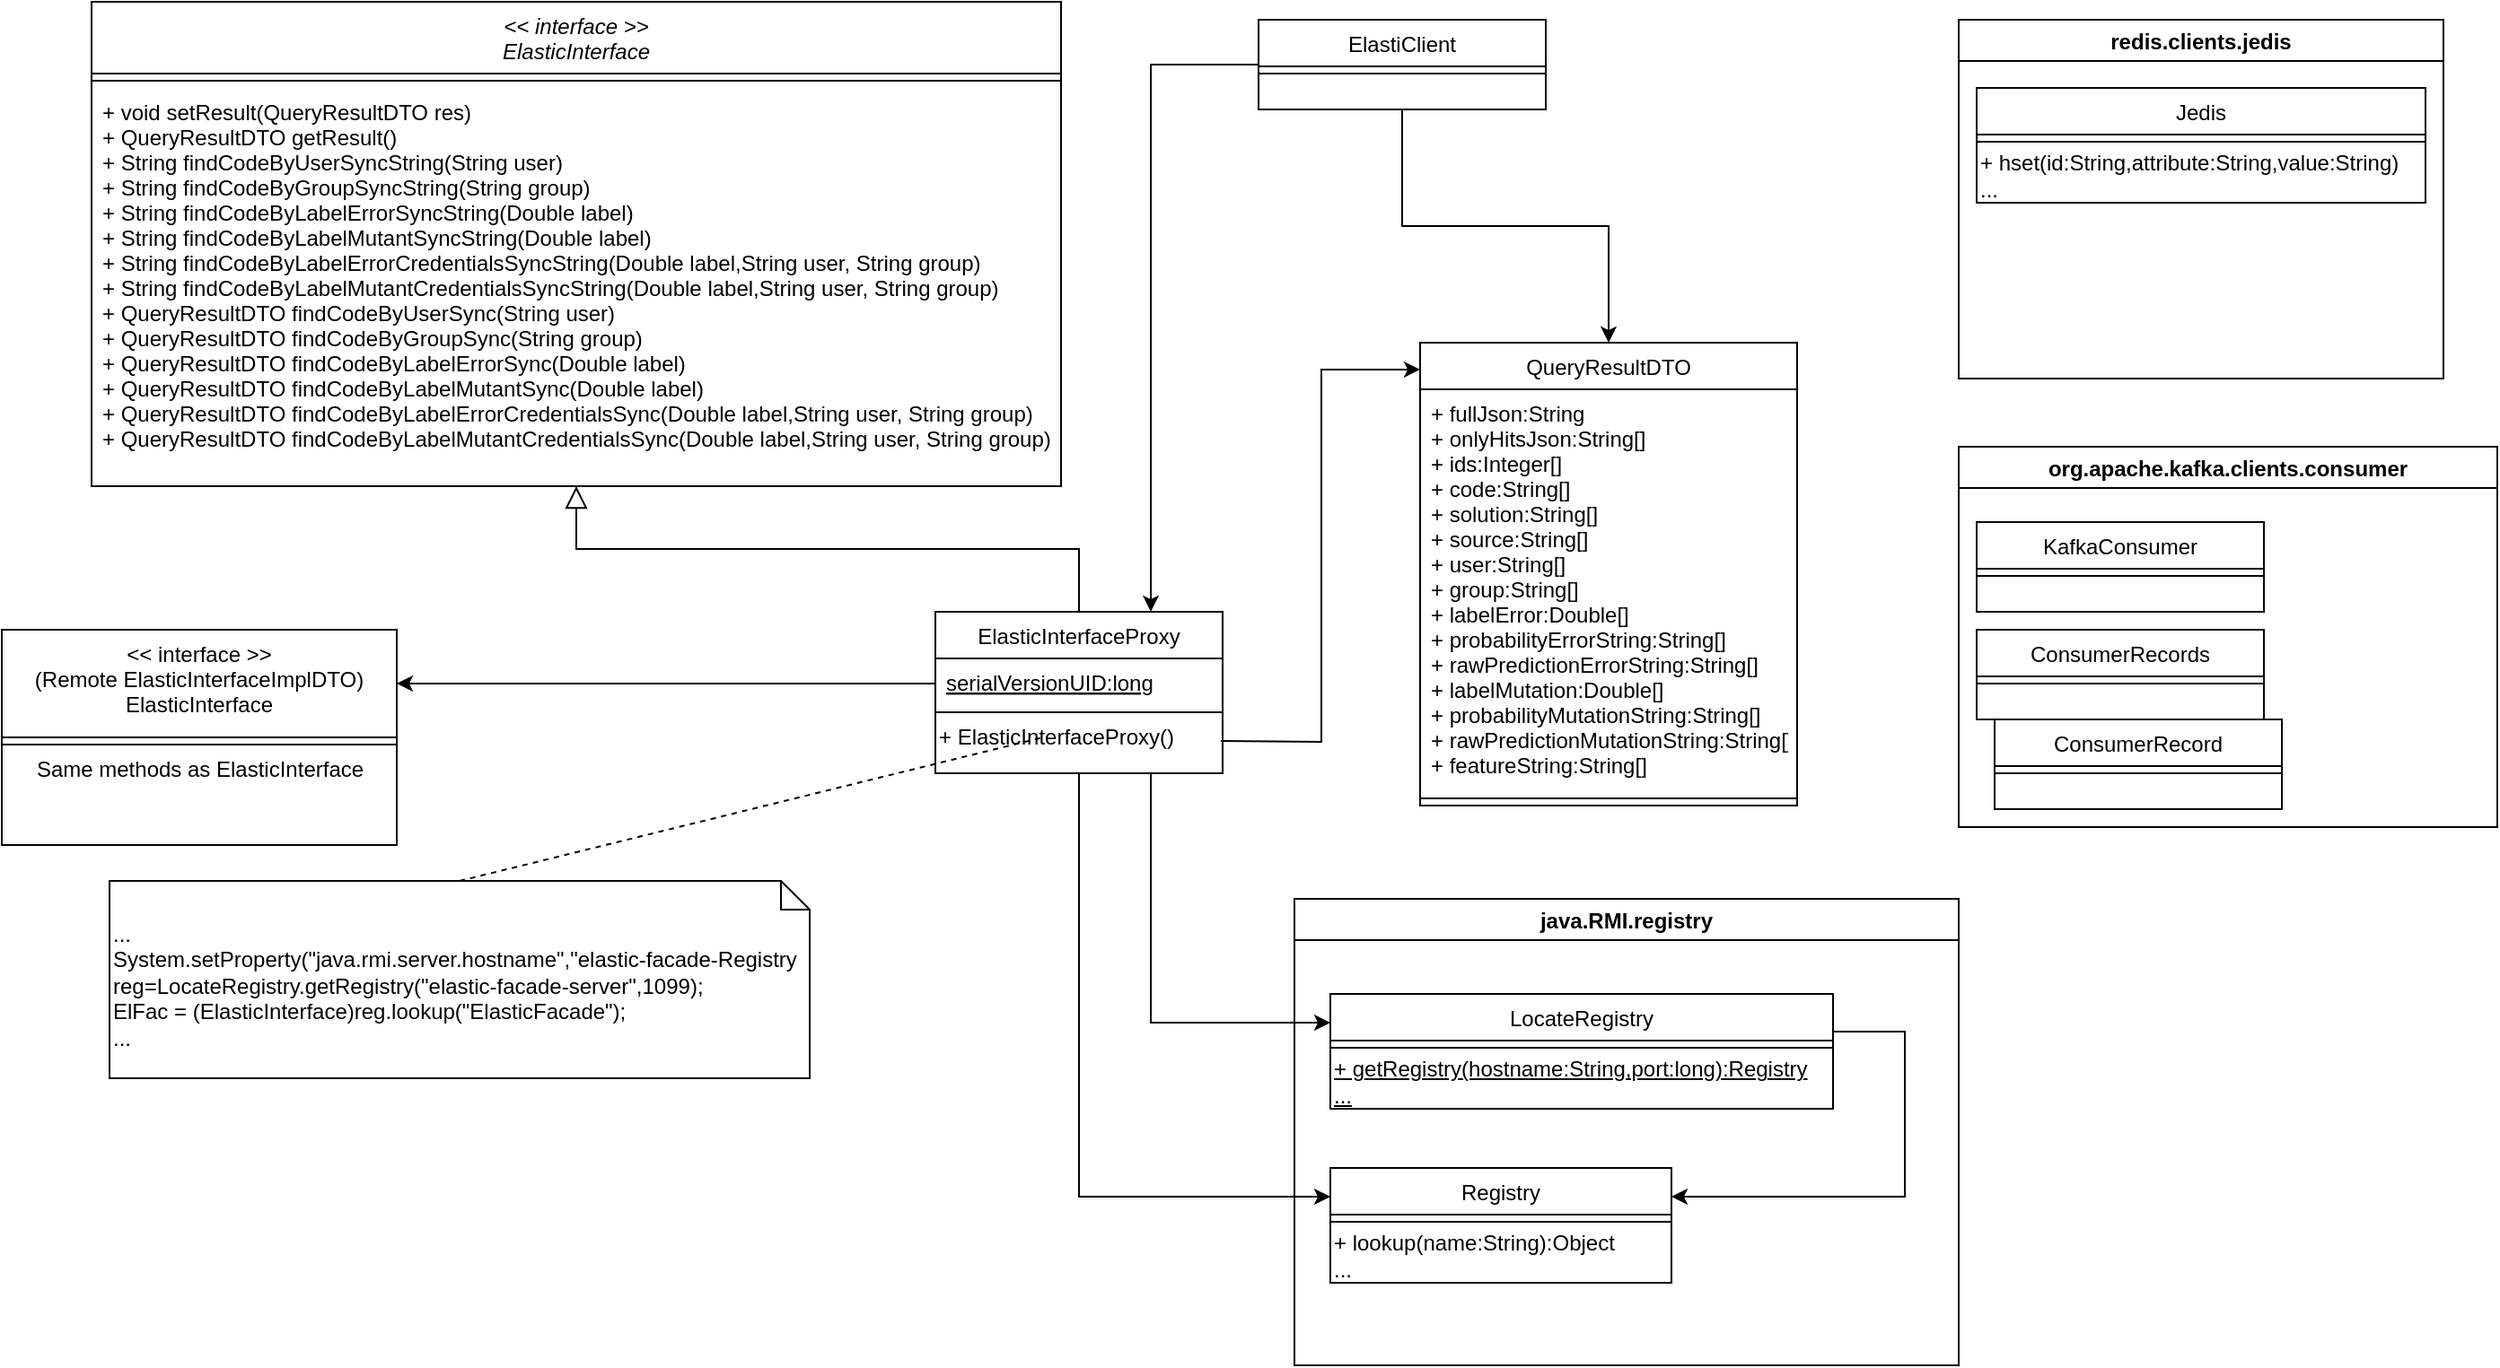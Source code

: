 <mxfile version="15.6.2" type="github">
  <diagram id="C5RBs43oDa-KdzZeNtuy" name="Page-1">
    <mxGraphModel dx="2249" dy="724" grid="1" gridSize="10" guides="1" tooltips="1" connect="1" arrows="1" fold="1" page="1" pageScale="1" pageWidth="827" pageHeight="1169" math="0" shadow="0">
      <root>
        <mxCell id="WIyWlLk6GJQsqaUBKTNV-0" />
        <mxCell id="WIyWlLk6GJQsqaUBKTNV-1" parent="WIyWlLk6GJQsqaUBKTNV-0" />
        <mxCell id="zkfFHV4jXpPFQw0GAbJ--0" value="&lt;&lt; interface &gt;&gt;&#xa;ElasticInterface" style="swimlane;fontStyle=2;align=center;verticalAlign=top;childLayout=stackLayout;horizontal=1;startSize=40;horizontalStack=0;resizeParent=1;resizeLast=0;collapsible=1;marginBottom=0;rounded=0;shadow=0;strokeWidth=1;" parent="WIyWlLk6GJQsqaUBKTNV-1" vertex="1">
          <mxGeometry x="-10" width="540" height="270" as="geometry">
            <mxRectangle x="230" y="140" width="160" height="26" as="alternateBounds" />
          </mxGeometry>
        </mxCell>
        <mxCell id="zkfFHV4jXpPFQw0GAbJ--4" value="" style="line;html=1;strokeWidth=1;align=left;verticalAlign=middle;spacingTop=-1;spacingLeft=3;spacingRight=3;rotatable=0;labelPosition=right;points=[];portConstraint=eastwest;" parent="zkfFHV4jXpPFQw0GAbJ--0" vertex="1">
          <mxGeometry y="40" width="540" height="8" as="geometry" />
        </mxCell>
        <mxCell id="zkfFHV4jXpPFQw0GAbJ--5" value="+ void setResult(QueryResultDTO res) &#xa;+ QueryResultDTO getResult() &#xa;+ String findCodeByUserSyncString(String user) &#xa;+ String findCodeByGroupSyncString(String group) &#xa;+ String findCodeByLabelErrorSyncString(Double label) &#xa;+ String findCodeByLabelMutantSyncString(Double label) &#xa;+ String findCodeByLabelErrorCredentialsSyncString(Double label,String user, String group) &#xa;+ String findCodeByLabelMutantCredentialsSyncString(Double label,String user, String group) &#xa;+ QueryResultDTO findCodeByUserSync(String user) &#xa;+ QueryResultDTO findCodeByGroupSync(String group) &#xa;+ QueryResultDTO findCodeByLabelErrorSync(Double label) &#xa;+ QueryResultDTO findCodeByLabelMutantSync(Double label) &#xa;+ QueryResultDTO findCodeByLabelErrorCredentialsSync(Double label,String user, String group) &#xa;+ QueryResultDTO findCodeByLabelMutantCredentialsSync(Double label,String user, String group) &#xa;" style="text;align=left;verticalAlign=top;spacingLeft=4;spacingRight=4;overflow=hidden;rotatable=0;points=[[0,0.5],[1,0.5]];portConstraint=eastwest;" parent="zkfFHV4jXpPFQw0GAbJ--0" vertex="1">
          <mxGeometry y="48" width="540" height="222" as="geometry" />
        </mxCell>
        <mxCell id="zkfFHV4jXpPFQw0GAbJ--6" value="&lt;&lt; interface &gt;&gt;&#xa;(Remote ElasticInterfaceImplDTO)&#xa;ElasticInterface" style="swimlane;fontStyle=0;align=center;verticalAlign=top;childLayout=stackLayout;horizontal=1;startSize=60;horizontalStack=0;resizeParent=1;resizeLast=0;collapsible=1;marginBottom=0;rounded=0;shadow=0;strokeWidth=1;" parent="WIyWlLk6GJQsqaUBKTNV-1" vertex="1">
          <mxGeometry x="-60" y="350" width="220" height="120" as="geometry">
            <mxRectangle x="130" y="380" width="160" height="26" as="alternateBounds" />
          </mxGeometry>
        </mxCell>
        <mxCell id="zkfFHV4jXpPFQw0GAbJ--9" value="" style="line;html=1;strokeWidth=1;align=left;verticalAlign=middle;spacingTop=-1;spacingLeft=3;spacingRight=3;rotatable=0;labelPosition=right;points=[];portConstraint=eastwest;" parent="zkfFHV4jXpPFQw0GAbJ--6" vertex="1">
          <mxGeometry y="60" width="220" height="8" as="geometry" />
        </mxCell>
        <mxCell id="Kh6skNde1Fd5iUF5DBpw-3" value="Same methods as ElasticInterface" style="text;html=1;align=center;verticalAlign=middle;resizable=0;points=[];autosize=1;strokeColor=none;fillColor=none;" vertex="1" parent="zkfFHV4jXpPFQw0GAbJ--6">
          <mxGeometry y="68" width="220" height="20" as="geometry" />
        </mxCell>
        <mxCell id="Kh6skNde1Fd5iUF5DBpw-0" style="edgeStyle=orthogonalEdgeStyle;rounded=0;orthogonalLoop=1;jettySize=auto;html=1;exitX=0;exitY=0.5;exitDx=0;exitDy=0;entryX=1;entryY=0.25;entryDx=0;entryDy=0;" edge="1" parent="WIyWlLk6GJQsqaUBKTNV-1" source="zkfFHV4jXpPFQw0GAbJ--14" target="zkfFHV4jXpPFQw0GAbJ--6">
          <mxGeometry relative="1" as="geometry">
            <Array as="points">
              <mxPoint x="460" y="380" />
            </Array>
          </mxGeometry>
        </mxCell>
        <mxCell id="Kh6skNde1Fd5iUF5DBpw-7" style="edgeStyle=orthogonalEdgeStyle;rounded=0;orthogonalLoop=1;jettySize=auto;html=1;exitX=0.75;exitY=1;exitDx=0;exitDy=0;entryX=0;entryY=0.25;entryDx=0;entryDy=0;" edge="1" parent="WIyWlLk6GJQsqaUBKTNV-1" source="zkfFHV4jXpPFQw0GAbJ--13" target="2bxaREs7knKv4sqMbuMS-90">
          <mxGeometry relative="1" as="geometry" />
        </mxCell>
        <mxCell id="Kh6skNde1Fd5iUF5DBpw-8" style="edgeStyle=orthogonalEdgeStyle;rounded=0;orthogonalLoop=1;jettySize=auto;html=1;exitX=0.5;exitY=1;exitDx=0;exitDy=0;entryX=0;entryY=0.25;entryDx=0;entryDy=0;" edge="1" parent="WIyWlLk6GJQsqaUBKTNV-1" source="zkfFHV4jXpPFQw0GAbJ--13" target="2bxaREs7knKv4sqMbuMS-92">
          <mxGeometry relative="1" as="geometry" />
        </mxCell>
        <mxCell id="zkfFHV4jXpPFQw0GAbJ--13" value="ElasticInterfaceProxy" style="swimlane;fontStyle=0;align=center;verticalAlign=top;childLayout=stackLayout;horizontal=1;startSize=26;horizontalStack=0;resizeParent=1;resizeLast=0;collapsible=1;marginBottom=0;rounded=0;shadow=0;strokeWidth=1;" parent="WIyWlLk6GJQsqaUBKTNV-1" vertex="1">
          <mxGeometry x="460" y="340" width="160" height="90" as="geometry">
            <mxRectangle x="340" y="380" width="170" height="26" as="alternateBounds" />
          </mxGeometry>
        </mxCell>
        <mxCell id="zkfFHV4jXpPFQw0GAbJ--14" value="serialVersionUID:long" style="text;align=left;verticalAlign=top;spacingLeft=4;spacingRight=4;overflow=hidden;rotatable=0;points=[[0,0.5],[1,0.5]];portConstraint=eastwest;fontStyle=4" parent="zkfFHV4jXpPFQw0GAbJ--13" vertex="1">
          <mxGeometry y="26" width="160" height="26" as="geometry" />
        </mxCell>
        <mxCell id="zkfFHV4jXpPFQw0GAbJ--15" value="" style="line;html=1;strokeWidth=1;align=left;verticalAlign=middle;spacingTop=-1;spacingLeft=3;spacingRight=3;rotatable=0;labelPosition=right;points=[];portConstraint=eastwest;" parent="zkfFHV4jXpPFQw0GAbJ--13" vertex="1">
          <mxGeometry y="52" width="160" height="8" as="geometry" />
        </mxCell>
        <mxCell id="Kh6skNde1Fd5iUF5DBpw-4" value="+ ElasticInterfaceProxy()" style="text;html=1;align=left;verticalAlign=middle;resizable=0;points=[];autosize=1;strokeColor=none;fillColor=none;" vertex="1" parent="zkfFHV4jXpPFQw0GAbJ--13">
          <mxGeometry y="60" width="160" height="20" as="geometry" />
        </mxCell>
        <mxCell id="zkfFHV4jXpPFQw0GAbJ--16" value="" style="endArrow=block;endSize=10;endFill=0;shadow=0;strokeWidth=1;rounded=0;edgeStyle=elbowEdgeStyle;elbow=vertical;" parent="WIyWlLk6GJQsqaUBKTNV-1" source="zkfFHV4jXpPFQw0GAbJ--13" target="zkfFHV4jXpPFQw0GAbJ--0" edge="1">
          <mxGeometry width="160" relative="1" as="geometry">
            <mxPoint x="210" y="373" as="sourcePoint" />
            <mxPoint x="310" y="271" as="targetPoint" />
          </mxGeometry>
        </mxCell>
        <mxCell id="2bxaREs7knKv4sqMbuMS-3" value="QueryResultDTO" style="swimlane;fontStyle=0;align=center;verticalAlign=top;childLayout=stackLayout;horizontal=1;startSize=26;horizontalStack=0;resizeParent=1;resizeLast=0;collapsible=1;marginBottom=0;rounded=0;shadow=0;strokeWidth=1;" parent="WIyWlLk6GJQsqaUBKTNV-1" vertex="1">
          <mxGeometry x="730" y="190" width="210" height="258" as="geometry">
            <mxRectangle x="130" y="380" width="160" height="26" as="alternateBounds" />
          </mxGeometry>
        </mxCell>
        <mxCell id="2bxaREs7knKv4sqMbuMS-4" value="+ fullJson:String&#xa;+ onlyHitsJson:String[]&#xa;+ ids:Integer[]&#xa;+ code:String[] &#xa;+ solution:String[] &#xa;+ source:String[] &#xa;+ user:String[] &#xa;+ group:String[] &#xa;+ labelError:Double[] &#xa;+ probabilityErrorString:String[] &#xa;+ rawPredictionErrorString:String[] &#xa;+ labelMutation:Double[] &#xa;+ probabilityMutationString:String[] &#xa;+ rawPredictionMutationString:String[] &#xa;+ featureString:String[] &#xa;" style="text;align=left;verticalAlign=top;spacingLeft=4;spacingRight=4;overflow=hidden;rotatable=0;points=[[0,0.5],[1,0.5]];portConstraint=eastwest;rounded=0;shadow=0;html=0;" parent="2bxaREs7knKv4sqMbuMS-3" vertex="1">
          <mxGeometry y="26" width="210" height="224" as="geometry" />
        </mxCell>
        <mxCell id="2bxaREs7knKv4sqMbuMS-5" value="" style="line;html=1;strokeWidth=1;align=left;verticalAlign=middle;spacingTop=-1;spacingLeft=3;spacingRight=3;rotatable=0;labelPosition=right;points=[];portConstraint=eastwest;" parent="2bxaREs7knKv4sqMbuMS-3" vertex="1">
          <mxGeometry y="250" width="210" height="8" as="geometry" />
        </mxCell>
        <mxCell id="2bxaREs7knKv4sqMbuMS-17" style="edgeStyle=orthogonalEdgeStyle;rounded=0;orthogonalLoop=1;jettySize=auto;html=1;exitX=0;exitY=0.5;exitDx=0;exitDy=0;entryX=0.75;entryY=0;entryDx=0;entryDy=0;" parent="WIyWlLk6GJQsqaUBKTNV-1" source="2bxaREs7knKv4sqMbuMS-13" target="zkfFHV4jXpPFQw0GAbJ--13" edge="1">
          <mxGeometry relative="1" as="geometry" />
        </mxCell>
        <mxCell id="Kh6skNde1Fd5iUF5DBpw-1" style="edgeStyle=orthogonalEdgeStyle;rounded=0;orthogonalLoop=1;jettySize=auto;html=1;exitX=0.5;exitY=1;exitDx=0;exitDy=0;entryX=0.5;entryY=0;entryDx=0;entryDy=0;" edge="1" parent="WIyWlLk6GJQsqaUBKTNV-1" source="2bxaREs7knKv4sqMbuMS-13" target="2bxaREs7knKv4sqMbuMS-3">
          <mxGeometry relative="1" as="geometry" />
        </mxCell>
        <mxCell id="2bxaREs7knKv4sqMbuMS-13" value="ElastiClient" style="swimlane;fontStyle=0;align=center;verticalAlign=top;childLayout=stackLayout;horizontal=1;startSize=26;horizontalStack=0;resizeParent=1;resizeLast=0;collapsible=1;marginBottom=0;rounded=0;shadow=0;strokeWidth=1;" parent="WIyWlLk6GJQsqaUBKTNV-1" vertex="1">
          <mxGeometry x="640" y="10" width="160" height="50" as="geometry">
            <mxRectangle x="340" y="380" width="170" height="26" as="alternateBounds" />
          </mxGeometry>
        </mxCell>
        <mxCell id="2bxaREs7knKv4sqMbuMS-15" value="" style="line;html=1;strokeWidth=1;align=left;verticalAlign=middle;spacingTop=-1;spacingLeft=3;spacingRight=3;rotatable=0;labelPosition=right;points=[];portConstraint=eastwest;" parent="2bxaREs7knKv4sqMbuMS-13" vertex="1">
          <mxGeometry y="26" width="160" height="8" as="geometry" />
        </mxCell>
        <mxCell id="2bxaREs7knKv4sqMbuMS-67" style="edgeStyle=orthogonalEdgeStyle;rounded=0;orthogonalLoop=1;jettySize=auto;html=1;entryX=0;entryY=0.25;entryDx=0;entryDy=0;" parent="WIyWlLk6GJQsqaUBKTNV-1" target="2bxaREs7knKv4sqMbuMS-61" edge="1">
          <mxGeometry relative="1" as="geometry">
            <mxPoint x="440" y="685" as="sourcePoint" />
          </mxGeometry>
        </mxCell>
        <mxCell id="2bxaREs7knKv4sqMbuMS-72" style="edgeStyle=orthogonalEdgeStyle;rounded=0;orthogonalLoop=1;jettySize=auto;html=1;entryX=0;entryY=0.25;entryDx=0;entryDy=0;" parent="WIyWlLk6GJQsqaUBKTNV-1" target="2bxaREs7knKv4sqMbuMS-68" edge="1">
          <mxGeometry relative="1" as="geometry">
            <mxPoint x="440" y="685" as="sourcePoint" />
          </mxGeometry>
        </mxCell>
        <mxCell id="2bxaREs7knKv4sqMbuMS-77" style="edgeStyle=orthogonalEdgeStyle;rounded=0;orthogonalLoop=1;jettySize=auto;html=1;entryX=0;entryY=0.25;entryDx=0;entryDy=0;" parent="WIyWlLk6GJQsqaUBKTNV-1" target="2bxaREs7knKv4sqMbuMS-73" edge="1">
          <mxGeometry relative="1" as="geometry">
            <mxPoint x="440" y="685" as="sourcePoint" />
          </mxGeometry>
        </mxCell>
        <mxCell id="2bxaREs7knKv4sqMbuMS-89" value="java.RMI.registry" style="swimlane;align=center;" parent="WIyWlLk6GJQsqaUBKTNV-1" vertex="1">
          <mxGeometry x="660" y="500" width="370" height="260" as="geometry" />
        </mxCell>
        <mxCell id="2bxaREs7knKv4sqMbuMS-96" style="edgeStyle=orthogonalEdgeStyle;rounded=0;orthogonalLoop=1;jettySize=auto;html=1;exitX=1;exitY=0.25;exitDx=0;exitDy=0;entryX=1;entryY=0.25;entryDx=0;entryDy=0;" parent="2bxaREs7knKv4sqMbuMS-89" source="2bxaREs7knKv4sqMbuMS-90" target="2bxaREs7knKv4sqMbuMS-92" edge="1">
          <mxGeometry relative="1" as="geometry">
            <Array as="points">
              <mxPoint x="300" y="74" />
              <mxPoint x="340" y="74" />
              <mxPoint x="340" y="166" />
            </Array>
          </mxGeometry>
        </mxCell>
        <mxCell id="2bxaREs7knKv4sqMbuMS-90" value="LocateRegistry" style="swimlane;fontStyle=0;align=center;verticalAlign=top;childLayout=stackLayout;horizontal=1;startSize=26;horizontalStack=0;resizeParent=1;resizeLast=0;collapsible=1;marginBottom=0;rounded=0;shadow=0;strokeWidth=1;" parent="2bxaREs7knKv4sqMbuMS-89" vertex="1">
          <mxGeometry x="20" y="53" width="280" height="64" as="geometry">
            <mxRectangle x="340" y="380" width="170" height="26" as="alternateBounds" />
          </mxGeometry>
        </mxCell>
        <mxCell id="2bxaREs7knKv4sqMbuMS-91" value="" style="line;html=1;strokeWidth=1;align=left;verticalAlign=middle;spacingTop=-1;spacingLeft=3;spacingRight=3;rotatable=0;labelPosition=right;points=[];portConstraint=eastwest;" parent="2bxaREs7knKv4sqMbuMS-90" vertex="1">
          <mxGeometry y="26" width="280" height="8" as="geometry" />
        </mxCell>
        <mxCell id="2bxaREs7knKv4sqMbuMS-94" value="&lt;div&gt;+ getRegistry(hostname:String,port:long):Registry&lt;/div&gt;&lt;div&gt;...&lt;br&gt;&lt;/div&gt;" style="text;html=1;align=left;verticalAlign=middle;resizable=0;points=[];autosize=1;strokeColor=none;fillColor=none;fontStyle=4" parent="2bxaREs7knKv4sqMbuMS-90" vertex="1">
          <mxGeometry y="34" width="280" height="30" as="geometry" />
        </mxCell>
        <mxCell id="2bxaREs7knKv4sqMbuMS-92" value="Registry" style="swimlane;fontStyle=0;align=center;verticalAlign=top;childLayout=stackLayout;horizontal=1;startSize=26;horizontalStack=0;resizeParent=1;resizeLast=0;collapsible=1;marginBottom=0;rounded=0;shadow=0;strokeWidth=1;" parent="2bxaREs7knKv4sqMbuMS-89" vertex="1">
          <mxGeometry x="20" y="150" width="190" height="64" as="geometry">
            <mxRectangle x="340" y="380" width="170" height="26" as="alternateBounds" />
          </mxGeometry>
        </mxCell>
        <mxCell id="2bxaREs7knKv4sqMbuMS-93" value="" style="line;html=1;strokeWidth=1;align=left;verticalAlign=middle;spacingTop=-1;spacingLeft=3;spacingRight=3;rotatable=0;labelPosition=right;points=[];portConstraint=eastwest;" parent="2bxaREs7knKv4sqMbuMS-92" vertex="1">
          <mxGeometry y="26" width="190" height="8" as="geometry" />
        </mxCell>
        <mxCell id="2bxaREs7knKv4sqMbuMS-95" value="&lt;div&gt;+ lookup(name:String):Object&lt;/div&gt;&lt;div&gt;...&lt;/div&gt;" style="text;html=1;align=left;verticalAlign=middle;resizable=0;points=[];autosize=1;strokeColor=none;fillColor=none;" parent="2bxaREs7knKv4sqMbuMS-92" vertex="1">
          <mxGeometry y="34" width="190" height="30" as="geometry" />
        </mxCell>
        <mxCell id="Kh6skNde1Fd5iUF5DBpw-2" style="edgeStyle=orthogonalEdgeStyle;rounded=0;orthogonalLoop=1;jettySize=auto;html=1;exitX=0.994;exitY=0.6;exitDx=0;exitDy=0;entryX=0;entryY=0.058;entryDx=0;entryDy=0;entryPerimeter=0;exitPerimeter=0;" edge="1" parent="WIyWlLk6GJQsqaUBKTNV-1" target="2bxaREs7knKv4sqMbuMS-3">
          <mxGeometry relative="1" as="geometry">
            <mxPoint x="619.04" y="412" as="sourcePoint" />
          </mxGeometry>
        </mxCell>
        <mxCell id="Kh6skNde1Fd5iUF5DBpw-5" value="&lt;div&gt;...&lt;/div&gt;&lt;div&gt;System.setProperty(&quot;java.rmi.server.hostname&quot;,&quot;elastic-facade-Registry reg=LocateRegistry.getRegistry(&quot;elastic-facade-server&quot;,1099);&lt;/div&gt;&lt;div&gt;ElFac = (ElasticInterface)reg.lookup(&quot;ElasticFacade&quot;);&lt;/div&gt;&lt;div&gt;...&lt;br&gt;&lt;/div&gt;" style="shape=note2;boundedLbl=1;whiteSpace=wrap;html=1;size=16;verticalAlign=top;align=left;" vertex="1" parent="WIyWlLk6GJQsqaUBKTNV-1">
          <mxGeometry y="490" width="390" height="110" as="geometry" />
        </mxCell>
        <mxCell id="Kh6skNde1Fd5iUF5DBpw-6" value="" style="endArrow=none;dashed=1;html=1;rounded=0;entryX=0.375;entryY=0.5;entryDx=0;entryDy=0;entryPerimeter=0;exitX=0.5;exitY=0;exitDx=0;exitDy=0;exitPerimeter=0;" edge="1" parent="WIyWlLk6GJQsqaUBKTNV-1" source="Kh6skNde1Fd5iUF5DBpw-5" target="Kh6skNde1Fd5iUF5DBpw-4">
          <mxGeometry width="50" height="50" relative="1" as="geometry">
            <mxPoint x="360" y="250" as="sourcePoint" />
            <mxPoint x="410" y="200" as="targetPoint" />
          </mxGeometry>
        </mxCell>
        <mxCell id="Kh6skNde1Fd5iUF5DBpw-9" value="redis.clients.jedis" style="swimlane;align=center;" vertex="1" parent="WIyWlLk6GJQsqaUBKTNV-1">
          <mxGeometry x="1030" y="10" width="270" height="200" as="geometry" />
        </mxCell>
        <mxCell id="Kh6skNde1Fd5iUF5DBpw-17" value="Jedis" style="swimlane;fontStyle=0;align=center;verticalAlign=top;childLayout=stackLayout;horizontal=1;startSize=26;horizontalStack=0;resizeParent=1;resizeLast=0;collapsible=1;marginBottom=0;rounded=0;shadow=0;strokeWidth=1;" vertex="1" parent="Kh6skNde1Fd5iUF5DBpw-9">
          <mxGeometry x="10" y="38" width="250" height="64" as="geometry">
            <mxRectangle x="340" y="380" width="170" height="26" as="alternateBounds" />
          </mxGeometry>
        </mxCell>
        <mxCell id="Kh6skNde1Fd5iUF5DBpw-18" value="" style="line;html=1;strokeWidth=1;align=left;verticalAlign=middle;spacingTop=-1;spacingLeft=3;spacingRight=3;rotatable=0;labelPosition=right;points=[];portConstraint=eastwest;" vertex="1" parent="Kh6skNde1Fd5iUF5DBpw-17">
          <mxGeometry y="26" width="250" height="8" as="geometry" />
        </mxCell>
        <mxCell id="Kh6skNde1Fd5iUF5DBpw-19" value="&lt;div&gt;+ hset(id:String,attribute:String,value:String)&lt;br&gt;&lt;/div&gt;&lt;div&gt;...&lt;br&gt;&lt;/div&gt;" style="text;html=1;align=left;verticalAlign=middle;resizable=0;points=[];autosize=1;strokeColor=none;fillColor=none;" vertex="1" parent="Kh6skNde1Fd5iUF5DBpw-17">
          <mxGeometry y="34" width="250" height="30" as="geometry" />
        </mxCell>
        <mxCell id="Kh6skNde1Fd5iUF5DBpw-10" value="org.apache.kafka.clients.consumer" style="swimlane;align=center;" vertex="1" parent="WIyWlLk6GJQsqaUBKTNV-1">
          <mxGeometry x="1030" y="248" width="300" height="212" as="geometry" />
        </mxCell>
        <mxCell id="Kh6skNde1Fd5iUF5DBpw-11" value="KafkaConsumer" style="swimlane;fontStyle=0;align=center;verticalAlign=top;childLayout=stackLayout;horizontal=1;startSize=26;horizontalStack=0;resizeParent=1;resizeLast=0;collapsible=1;marginBottom=0;rounded=0;shadow=0;strokeWidth=1;" vertex="1" parent="Kh6skNde1Fd5iUF5DBpw-10">
          <mxGeometry x="10" y="42" width="160" height="50" as="geometry">
            <mxRectangle x="340" y="380" width="170" height="26" as="alternateBounds" />
          </mxGeometry>
        </mxCell>
        <mxCell id="Kh6skNde1Fd5iUF5DBpw-12" value="" style="line;html=1;strokeWidth=1;align=left;verticalAlign=middle;spacingTop=-1;spacingLeft=3;spacingRight=3;rotatable=0;labelPosition=right;points=[];portConstraint=eastwest;" vertex="1" parent="Kh6skNde1Fd5iUF5DBpw-11">
          <mxGeometry y="26" width="160" height="8" as="geometry" />
        </mxCell>
        <mxCell id="Kh6skNde1Fd5iUF5DBpw-15" value="ConsumerRecord" style="swimlane;fontStyle=0;align=center;verticalAlign=top;childLayout=stackLayout;horizontal=1;startSize=26;horizontalStack=0;resizeParent=1;resizeLast=0;collapsible=1;marginBottom=0;rounded=0;shadow=0;strokeWidth=1;" vertex="1" parent="Kh6skNde1Fd5iUF5DBpw-10">
          <mxGeometry x="20" y="152" width="160" height="50" as="geometry">
            <mxRectangle x="340" y="380" width="170" height="26" as="alternateBounds" />
          </mxGeometry>
        </mxCell>
        <mxCell id="Kh6skNde1Fd5iUF5DBpw-16" value="" style="line;html=1;strokeWidth=1;align=left;verticalAlign=middle;spacingTop=-1;spacingLeft=3;spacingRight=3;rotatable=0;labelPosition=right;points=[];portConstraint=eastwest;" vertex="1" parent="Kh6skNde1Fd5iUF5DBpw-15">
          <mxGeometry y="26" width="160" height="8" as="geometry" />
        </mxCell>
        <mxCell id="Kh6skNde1Fd5iUF5DBpw-13" value="ConsumerRecords" style="swimlane;fontStyle=0;align=center;verticalAlign=top;childLayout=stackLayout;horizontal=1;startSize=26;horizontalStack=0;resizeParent=1;resizeLast=0;collapsible=1;marginBottom=0;rounded=0;shadow=0;strokeWidth=1;" vertex="1" parent="Kh6skNde1Fd5iUF5DBpw-10">
          <mxGeometry x="10" y="102" width="160" height="50" as="geometry">
            <mxRectangle x="340" y="380" width="170" height="26" as="alternateBounds" />
          </mxGeometry>
        </mxCell>
        <mxCell id="Kh6skNde1Fd5iUF5DBpw-14" value="" style="line;html=1;strokeWidth=1;align=left;verticalAlign=middle;spacingTop=-1;spacingLeft=3;spacingRight=3;rotatable=0;labelPosition=right;points=[];portConstraint=eastwest;" vertex="1" parent="Kh6skNde1Fd5iUF5DBpw-13">
          <mxGeometry y="26" width="160" height="8" as="geometry" />
        </mxCell>
      </root>
    </mxGraphModel>
  </diagram>
</mxfile>
